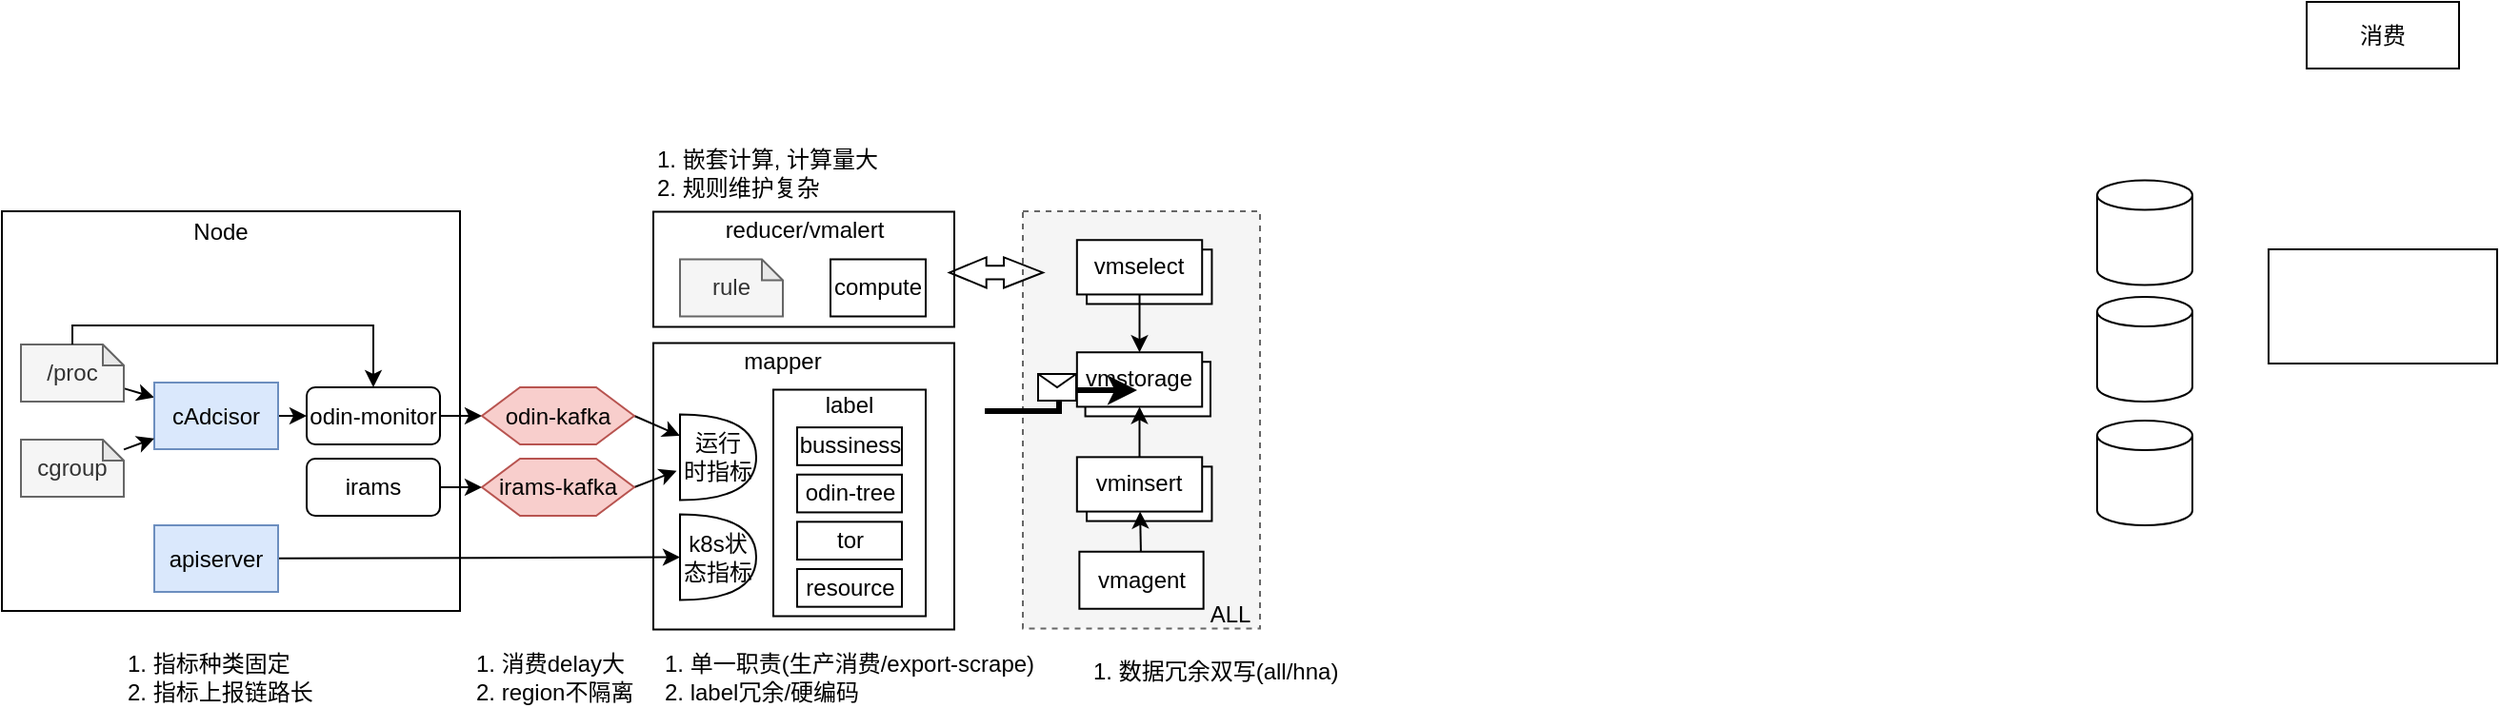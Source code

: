 <mxfile version="22.1.11" type="github">
  <diagram name="第 1 页" id="jjV6L2uMsxcf110h-NHD">
    <mxGraphModel dx="751" dy="413" grid="1" gridSize="10" guides="1" tooltips="1" connect="1" arrows="1" fold="1" page="1" pageScale="1" pageWidth="827" pageHeight="1169" math="0" shadow="0">
      <root>
        <mxCell id="0" />
        <mxCell id="1" parent="0" />
        <mxCell id="vkkQOnORTPZ0EyA8R30g-135" value="" style="rounded=0;whiteSpace=wrap;html=1;fillColor=#f5f5f5;fontColor=#333333;strokeColor=#666666;dashed=1;" vertex="1" parent="1">
          <mxGeometry x="616" y="180" width="124.5" height="219.25" as="geometry" />
        </mxCell>
        <mxCell id="vkkQOnORTPZ0EyA8R30g-40" value="" style="rounded=0;whiteSpace=wrap;html=1;" vertex="1" parent="1">
          <mxGeometry x="422" y="249.25" width="158" height="150.5" as="geometry" />
        </mxCell>
        <mxCell id="vkkQOnORTPZ0EyA8R30g-6" value="" style="rounded=0;whiteSpace=wrap;html=1;" vertex="1" parent="1">
          <mxGeometry x="80" y="180" width="240.5" height="210" as="geometry" />
        </mxCell>
        <mxCell id="vkkQOnORTPZ0EyA8R30g-26" value="" style="rounded=0;orthogonalLoop=1;jettySize=auto;html=1;" edge="1" parent="1" source="vkkQOnORTPZ0EyA8R30g-10" target="vkkQOnORTPZ0EyA8R30g-18">
          <mxGeometry relative="1" as="geometry" />
        </mxCell>
        <mxCell id="vkkQOnORTPZ0EyA8R30g-10" value="/proc" style="shape=note;whiteSpace=wrap;html=1;backgroundOutline=1;darkOpacity=0.05;size=11;fillColor=#f5f5f5;fontColor=#333333;strokeColor=#666666;" vertex="1" parent="1">
          <mxGeometry x="90" y="250" width="54" height="30" as="geometry" />
        </mxCell>
        <mxCell id="vkkQOnORTPZ0EyA8R30g-11" value="mapper" style="text;html=1;strokeColor=none;fillColor=none;align=center;verticalAlign=middle;whiteSpace=wrap;rounded=0;" vertex="1" parent="1">
          <mxGeometry x="460" y="243.75" width="60" height="30" as="geometry" />
        </mxCell>
        <mxCell id="vkkQOnORTPZ0EyA8R30g-29" value="" style="rounded=0;orthogonalLoop=1;jettySize=auto;html=1;" edge="1" parent="1" source="vkkQOnORTPZ0EyA8R30g-12" target="vkkQOnORTPZ0EyA8R30g-27">
          <mxGeometry relative="1" as="geometry" />
        </mxCell>
        <mxCell id="vkkQOnORTPZ0EyA8R30g-12" value="odin-monitor" style="rounded=1;whiteSpace=wrap;html=1;" vertex="1" parent="1">
          <mxGeometry x="240" y="272.5" width="70" height="30" as="geometry" />
        </mxCell>
        <mxCell id="vkkQOnORTPZ0EyA8R30g-30" value="" style="rounded=0;orthogonalLoop=1;jettySize=auto;html=1;" edge="1" parent="1" source="vkkQOnORTPZ0EyA8R30g-13" target="vkkQOnORTPZ0EyA8R30g-28">
          <mxGeometry relative="1" as="geometry" />
        </mxCell>
        <mxCell id="vkkQOnORTPZ0EyA8R30g-13" value="irams" style="rounded=1;whiteSpace=wrap;html=1;" vertex="1" parent="1">
          <mxGeometry x="240" y="310" width="70" height="30" as="geometry" />
        </mxCell>
        <mxCell id="vkkQOnORTPZ0EyA8R30g-166" value="" style="rounded=0;orthogonalLoop=1;jettySize=auto;html=1;entryX=0;entryY=0.5;entryDx=0;entryDy=0;" edge="1" parent="1" source="vkkQOnORTPZ0EyA8R30g-18" target="vkkQOnORTPZ0EyA8R30g-12">
          <mxGeometry relative="1" as="geometry" />
        </mxCell>
        <mxCell id="vkkQOnORTPZ0EyA8R30g-18" value="cAdcisor" style="rounded=0;whiteSpace=wrap;html=1;fillColor=#dae8fc;strokeColor=#6c8ebf;" vertex="1" parent="1">
          <mxGeometry x="160" y="270" width="65" height="35" as="geometry" />
        </mxCell>
        <mxCell id="vkkQOnORTPZ0EyA8R30g-25" value="" style="rounded=0;orthogonalLoop=1;jettySize=auto;html=1;" edge="1" parent="1" source="vkkQOnORTPZ0EyA8R30g-20" target="vkkQOnORTPZ0EyA8R30g-18">
          <mxGeometry relative="1" as="geometry" />
        </mxCell>
        <mxCell id="vkkQOnORTPZ0EyA8R30g-20" value="cgroup" style="shape=note;whiteSpace=wrap;html=1;backgroundOutline=1;darkOpacity=0.05;size=11;fillColor=#f5f5f5;fontColor=#333333;strokeColor=#666666;" vertex="1" parent="1">
          <mxGeometry x="90" y="300" width="54" height="30" as="geometry" />
        </mxCell>
        <mxCell id="vkkQOnORTPZ0EyA8R30g-55" value="" style="rounded=0;orthogonalLoop=1;jettySize=auto;html=1;entryX=0;entryY=0.25;entryDx=0;entryDy=0;entryPerimeter=0;exitX=1;exitY=0.5;exitDx=0;exitDy=0;" edge="1" parent="1" source="vkkQOnORTPZ0EyA8R30g-27" target="vkkQOnORTPZ0EyA8R30g-43">
          <mxGeometry relative="1" as="geometry">
            <mxPoint x="396" y="287.5" as="sourcePoint" />
          </mxGeometry>
        </mxCell>
        <mxCell id="vkkQOnORTPZ0EyA8R30g-27" value="odin-kafka" style="shape=hexagon;perimeter=hexagonPerimeter2;whiteSpace=wrap;html=1;fixedSize=1;fillColor=#f8cecc;strokeColor=#b85450;" vertex="1" parent="1">
          <mxGeometry x="332" y="272.5" width="80" height="30" as="geometry" />
        </mxCell>
        <mxCell id="vkkQOnORTPZ0EyA8R30g-56" value="" style="rounded=0;orthogonalLoop=1;jettySize=auto;html=1;entryX=-0.044;entryY=0.658;entryDx=0;entryDy=0;entryPerimeter=0;exitX=1;exitY=0.5;exitDx=0;exitDy=0;" edge="1" parent="1" source="vkkQOnORTPZ0EyA8R30g-28" target="vkkQOnORTPZ0EyA8R30g-43">
          <mxGeometry relative="1" as="geometry">
            <mxPoint x="396" y="325.0" as="sourcePoint" />
          </mxGeometry>
        </mxCell>
        <mxCell id="vkkQOnORTPZ0EyA8R30g-28" value="irams-kafka" style="shape=hexagon;perimeter=hexagonPerimeter2;whiteSpace=wrap;html=1;fixedSize=1;fillColor=#f8cecc;strokeColor=#b85450;" vertex="1" parent="1">
          <mxGeometry x="332" y="310" width="80" height="30" as="geometry" />
        </mxCell>
        <mxCell id="vkkQOnORTPZ0EyA8R30g-34" value="&lt;div style=&quot;&quot;&gt;&lt;span style=&quot;background-color: initial;&quot;&gt;1. 消费delay大&lt;/span&gt;&lt;/div&gt;&lt;div style=&quot;&quot;&gt;&lt;span style=&quot;background-color: initial;&quot;&gt;2. region不隔离&lt;/span&gt;&lt;/div&gt;" style="text;html=1;strokeColor=none;fillColor=none;align=left;verticalAlign=middle;whiteSpace=wrap;rounded=0;" vertex="1" parent="1">
          <mxGeometry x="327" y="410" width="90" height="30" as="geometry" />
        </mxCell>
        <mxCell id="vkkQOnORTPZ0EyA8R30g-38" value="消费" style="rounded=0;whiteSpace=wrap;html=1;" vertex="1" parent="1">
          <mxGeometry x="1290" y="70" width="80" height="35" as="geometry" />
        </mxCell>
        <mxCell id="vkkQOnORTPZ0EyA8R30g-41" value="1. 单一职责(生产消费/export-scrape)&lt;br&gt;2. label冗余/硬编码" style="text;html=1;strokeColor=none;fillColor=none;align=left;verticalAlign=middle;whiteSpace=wrap;rounded=0;" vertex="1" parent="1">
          <mxGeometry x="426" y="410" width="210" height="30" as="geometry" />
        </mxCell>
        <mxCell id="vkkQOnORTPZ0EyA8R30g-46" value="" style="rounded=0;orthogonalLoop=1;jettySize=auto;html=1;entryX=0;entryY=0.5;entryDx=0;entryDy=0;entryPerimeter=0;" edge="1" parent="1" source="vkkQOnORTPZ0EyA8R30g-42" target="vkkQOnORTPZ0EyA8R30g-44">
          <mxGeometry relative="1" as="geometry" />
        </mxCell>
        <mxCell id="vkkQOnORTPZ0EyA8R30g-42" value="apiserver" style="rounded=0;whiteSpace=wrap;html=1;fillColor=#dae8fc;strokeColor=#6c8ebf;" vertex="1" parent="1">
          <mxGeometry x="160" y="345" width="65" height="35" as="geometry" />
        </mxCell>
        <mxCell id="vkkQOnORTPZ0EyA8R30g-43" value="运行&lt;br&gt;时指标" style="shape=or;whiteSpace=wrap;html=1;" vertex="1" parent="1">
          <mxGeometry x="436" y="286.75" width="40" height="45" as="geometry" />
        </mxCell>
        <mxCell id="vkkQOnORTPZ0EyA8R30g-44" value="k8s状态指标" style="shape=or;whiteSpace=wrap;html=1;" vertex="1" parent="1">
          <mxGeometry x="436" y="339.25" width="40" height="45" as="geometry" />
        </mxCell>
        <mxCell id="vkkQOnORTPZ0EyA8R30g-57" value="" style="group" vertex="1" connectable="0" parent="1">
          <mxGeometry x="485" y="273.75" width="80" height="119" as="geometry" />
        </mxCell>
        <mxCell id="vkkQOnORTPZ0EyA8R30g-39" value="" style="rounded=0;whiteSpace=wrap;html=1;container=0;" vertex="1" parent="vkkQOnORTPZ0EyA8R30g-57">
          <mxGeometry width="80" height="119" as="geometry" />
        </mxCell>
        <mxCell id="vkkQOnORTPZ0EyA8R30g-47" value="tor" style="rounded=0;whiteSpace=wrap;html=1;container=0;" vertex="1" parent="vkkQOnORTPZ0EyA8R30g-57">
          <mxGeometry x="12.5" y="69.423" width="55" height="19.846" as="geometry" />
        </mxCell>
        <mxCell id="vkkQOnORTPZ0EyA8R30g-48" value="odin-tree" style="rounded=0;whiteSpace=wrap;html=1;container=0;" vertex="1" parent="vkkQOnORTPZ0EyA8R30g-57">
          <mxGeometry x="12.5" y="44.615" width="55" height="19.846" as="geometry" />
        </mxCell>
        <mxCell id="vkkQOnORTPZ0EyA8R30g-50" value="resource" style="rounded=0;whiteSpace=wrap;html=1;container=0;" vertex="1" parent="vkkQOnORTPZ0EyA8R30g-57">
          <mxGeometry x="12.5" y="94.231" width="55" height="19.846" as="geometry" />
        </mxCell>
        <mxCell id="vkkQOnORTPZ0EyA8R30g-51" value="bussiness" style="rounded=0;whiteSpace=wrap;html=1;container=0;" vertex="1" parent="vkkQOnORTPZ0EyA8R30g-57">
          <mxGeometry x="12.5" y="19.808" width="55" height="19.846" as="geometry" />
        </mxCell>
        <mxCell id="vkkQOnORTPZ0EyA8R30g-52" value="label" style="text;html=1;strokeColor=none;fillColor=none;align=center;verticalAlign=middle;whiteSpace=wrap;rounded=0;container=0;" vertex="1" parent="vkkQOnORTPZ0EyA8R30g-57">
          <mxGeometry x="9.5" y="0.954" width="60" height="14.885" as="geometry" />
        </mxCell>
        <mxCell id="vkkQOnORTPZ0EyA8R30g-58" value="" style="rounded=0;whiteSpace=wrap;html=1;" vertex="1" parent="1">
          <mxGeometry x="422" y="180.25" width="158" height="60.5" as="geometry" />
        </mxCell>
        <mxCell id="vkkQOnORTPZ0EyA8R30g-59" value="reducer/vmalert" style="text;html=1;strokeColor=none;fillColor=none;align=center;verticalAlign=middle;whiteSpace=wrap;rounded=0;" vertex="1" parent="1">
          <mxGeometry x="455.5" y="175.25" width="91" height="30" as="geometry" />
        </mxCell>
        <mxCell id="vkkQOnORTPZ0EyA8R30g-68" value="compute" style="rounded=0;whiteSpace=wrap;html=1;" vertex="1" parent="1">
          <mxGeometry x="515" y="205.25" width="50" height="30" as="geometry" />
        </mxCell>
        <mxCell id="vkkQOnORTPZ0EyA8R30g-70" value="" style="shape=cylinder3;whiteSpace=wrap;html=1;boundedLbl=1;backgroundOutline=1;size=7.75;" vertex="1" parent="1">
          <mxGeometry x="1180" y="163.75" width="50" height="55" as="geometry" />
        </mxCell>
        <mxCell id="vkkQOnORTPZ0EyA8R30g-71" value="1. 嵌套计算, 计算量大&lt;br&gt;2. 规则维护复杂" style="text;html=1;strokeColor=none;fillColor=none;align=left;verticalAlign=middle;whiteSpace=wrap;rounded=0;" vertex="1" parent="1">
          <mxGeometry x="422" y="145.25" width="194" height="30" as="geometry" />
        </mxCell>
        <mxCell id="vkkQOnORTPZ0EyA8R30g-72" value="" style="rounded=0;whiteSpace=wrap;html=1;" vertex="1" parent="1">
          <mxGeometry x="1270" y="200" width="120" height="60" as="geometry" />
        </mxCell>
        <mxCell id="vkkQOnORTPZ0EyA8R30g-73" value="" style="shape=cylinder3;whiteSpace=wrap;html=1;boundedLbl=1;backgroundOutline=1;size=7.75;" vertex="1" parent="1">
          <mxGeometry x="1180" y="225" width="50" height="55" as="geometry" />
        </mxCell>
        <mxCell id="vkkQOnORTPZ0EyA8R30g-74" value="" style="shape=cylinder3;whiteSpace=wrap;html=1;boundedLbl=1;backgroundOutline=1;size=7.75;" vertex="1" parent="1">
          <mxGeometry x="1180" y="290" width="50" height="55" as="geometry" />
        </mxCell>
        <mxCell id="vkkQOnORTPZ0EyA8R30g-76" value="&lt;div style=&quot;&quot;&gt;1. 指标种类固定&lt;/div&gt;&lt;div style=&quot;&quot;&gt;2. 指标上报链路长&lt;/div&gt;" style="text;html=1;strokeColor=none;fillColor=none;align=left;verticalAlign=middle;whiteSpace=wrap;rounded=0;" vertex="1" parent="1">
          <mxGeometry x="144" y="410" width="140" height="30" as="geometry" />
        </mxCell>
        <mxCell id="vkkQOnORTPZ0EyA8R30g-77" value="1. 数据冗余双写(all/hna)" style="text;html=1;strokeColor=none;fillColor=none;align=left;verticalAlign=middle;whiteSpace=wrap;rounded=0;" vertex="1" parent="1">
          <mxGeometry x="650.59" y="407" width="194" height="30" as="geometry" />
        </mxCell>
        <mxCell id="vkkQOnORTPZ0EyA8R30g-85" value="" style="group" vertex="1" connectable="0" parent="1">
          <mxGeometry x="644.41" y="267.12" width="73" height="35.75" as="geometry" />
        </mxCell>
        <mxCell id="vkkQOnORTPZ0EyA8R30g-84" value="vminsert" style="rounded=0;whiteSpace=wrap;html=1;" vertex="1" parent="vkkQOnORTPZ0EyA8R30g-85">
          <mxGeometry x="4.38" y="-7.995" width="65.7" height="28.6" as="geometry" />
        </mxCell>
        <mxCell id="vkkQOnORTPZ0EyA8R30g-80" value="vmstorage" style="rounded=0;whiteSpace=wrap;html=1;" vertex="1" parent="vkkQOnORTPZ0EyA8R30g-85">
          <mxGeometry y="-13" width="65.7" height="28.6" as="geometry" />
        </mxCell>
        <mxCell id="vkkQOnORTPZ0EyA8R30g-94" value="" style="group" vertex="1" connectable="0" parent="1">
          <mxGeometry x="644.41" y="195.12" width="73" height="35.75" as="geometry" />
        </mxCell>
        <mxCell id="vkkQOnORTPZ0EyA8R30g-95" value="vminsert" style="rounded=0;whiteSpace=wrap;html=1;" vertex="1" parent="vkkQOnORTPZ0EyA8R30g-94">
          <mxGeometry x="5.11" y="5.005" width="65.7" height="28.6" as="geometry" />
        </mxCell>
        <mxCell id="vkkQOnORTPZ0EyA8R30g-96" value="vmselect" style="rounded=0;whiteSpace=wrap;html=1;" vertex="1" parent="vkkQOnORTPZ0EyA8R30g-94">
          <mxGeometry width="65.7" height="28.6" as="geometry" />
        </mxCell>
        <mxCell id="vkkQOnORTPZ0EyA8R30g-97" value="" style="rounded=0;orthogonalLoop=1;jettySize=auto;html=1;entryX=0.5;entryY=0;entryDx=0;entryDy=0;" edge="1" parent="1" source="vkkQOnORTPZ0EyA8R30g-96" target="vkkQOnORTPZ0EyA8R30g-80">
          <mxGeometry relative="1" as="geometry" />
        </mxCell>
        <mxCell id="vkkQOnORTPZ0EyA8R30g-115" value="" style="edgeStyle=orthogonalEdgeStyle;rounded=0;orthogonalLoop=1;jettySize=auto;html=1;entryX=0.5;entryY=1;entryDx=0;entryDy=0;" edge="1" parent="1" source="vkkQOnORTPZ0EyA8R30g-88" target="vkkQOnORTPZ0EyA8R30g-80">
          <mxGeometry relative="1" as="geometry" />
        </mxCell>
        <mxCell id="vkkQOnORTPZ0EyA8R30g-116" value="vmagent" style="rounded=0;whiteSpace=wrap;html=1;" vertex="1" parent="1">
          <mxGeometry x="645.68" y="358.87" width="65.15" height="30" as="geometry" />
        </mxCell>
        <mxCell id="vkkQOnORTPZ0EyA8R30g-136" value="ALL" style="text;html=1;strokeColor=none;fillColor=none;align=center;verticalAlign=middle;whiteSpace=wrap;rounded=0;" vertex="1" parent="1">
          <mxGeometry x="700.41" y="381.62" width="50" height="20.25" as="geometry" />
        </mxCell>
        <mxCell id="vkkQOnORTPZ0EyA8R30g-156" value="" style="endArrow=classic;html=1;rounded=0;edgeStyle=elbowEdgeStyle;strokeWidth=3;" edge="1" parent="1">
          <mxGeometry relative="1" as="geometry">
            <mxPoint x="596" y="285" as="sourcePoint" />
            <mxPoint x="676" y="274" as="targetPoint" />
            <Array as="points">
              <mxPoint x="635" y="280" />
            </Array>
          </mxGeometry>
        </mxCell>
        <mxCell id="vkkQOnORTPZ0EyA8R30g-157" value="" style="shape=message;html=1;outlineConnect=0;" vertex="1" parent="vkkQOnORTPZ0EyA8R30g-156">
          <mxGeometry width="20" height="14" relative="1" as="geometry">
            <mxPoint x="-11" y="-13" as="offset" />
          </mxGeometry>
        </mxCell>
        <mxCell id="vkkQOnORTPZ0EyA8R30g-167" value="" style="endArrow=classic;html=1;rounded=0;exitX=0.5;exitY=0;exitDx=0;exitDy=0;exitPerimeter=0;entryX=0.5;entryY=0;entryDx=0;entryDy=0;edgeStyle=orthogonalEdgeStyle;" edge="1" parent="1" source="vkkQOnORTPZ0EyA8R30g-10" target="vkkQOnORTPZ0EyA8R30g-12">
          <mxGeometry width="50" height="50" relative="1" as="geometry">
            <mxPoint x="180" y="180" as="sourcePoint" />
            <mxPoint x="230" y="130" as="targetPoint" />
          </mxGeometry>
        </mxCell>
        <mxCell id="vkkQOnORTPZ0EyA8R30g-87" value="vminsert" style="rounded=0;whiteSpace=wrap;html=1;" vertex="1" parent="1">
          <mxGeometry x="649.52" y="314.185" width="65.7" height="28.6" as="geometry" />
        </mxCell>
        <mxCell id="vkkQOnORTPZ0EyA8R30g-88" value="vminsert" style="rounded=0;whiteSpace=wrap;html=1;" vertex="1" parent="1">
          <mxGeometry x="644.41" y="309.18" width="65.7" height="28.6" as="geometry" />
        </mxCell>
        <mxCell id="vkkQOnORTPZ0EyA8R30g-117" value="" style="rounded=0;orthogonalLoop=1;jettySize=auto;html=1;" edge="1" parent="1" source="vkkQOnORTPZ0EyA8R30g-116" target="vkkQOnORTPZ0EyA8R30g-88">
          <mxGeometry relative="1" as="geometry" />
        </mxCell>
        <mxCell id="vkkQOnORTPZ0EyA8R30g-170" value="" style="shape=flexArrow;endArrow=classic;startArrow=classic;html=1;rounded=0;width=7.132;startSize=6.116;startWidth=7.887;endWidth=7.887;endSize=6.493;" edge="1" parent="1">
          <mxGeometry width="100" height="100" relative="1" as="geometry">
            <mxPoint x="577" y="212.2" as="sourcePoint" />
            <mxPoint x="627" y="212.2" as="targetPoint" />
          </mxGeometry>
        </mxCell>
        <mxCell id="vkkQOnORTPZ0EyA8R30g-171" value="Node" style="text;html=1;strokeColor=none;fillColor=none;align=center;verticalAlign=middle;whiteSpace=wrap;rounded=0;" vertex="1" parent="1">
          <mxGeometry x="165.25" y="176.25" width="60" height="30" as="geometry" />
        </mxCell>
        <mxCell id="vkkQOnORTPZ0EyA8R30g-175" value="rule" style="shape=note;whiteSpace=wrap;html=1;backgroundOutline=1;darkOpacity=0.05;size=11;fillColor=#f5f5f5;fontColor=#333333;strokeColor=#666666;" vertex="1" parent="1">
          <mxGeometry x="436" y="205.25" width="54" height="30" as="geometry" />
        </mxCell>
      </root>
    </mxGraphModel>
  </diagram>
</mxfile>
